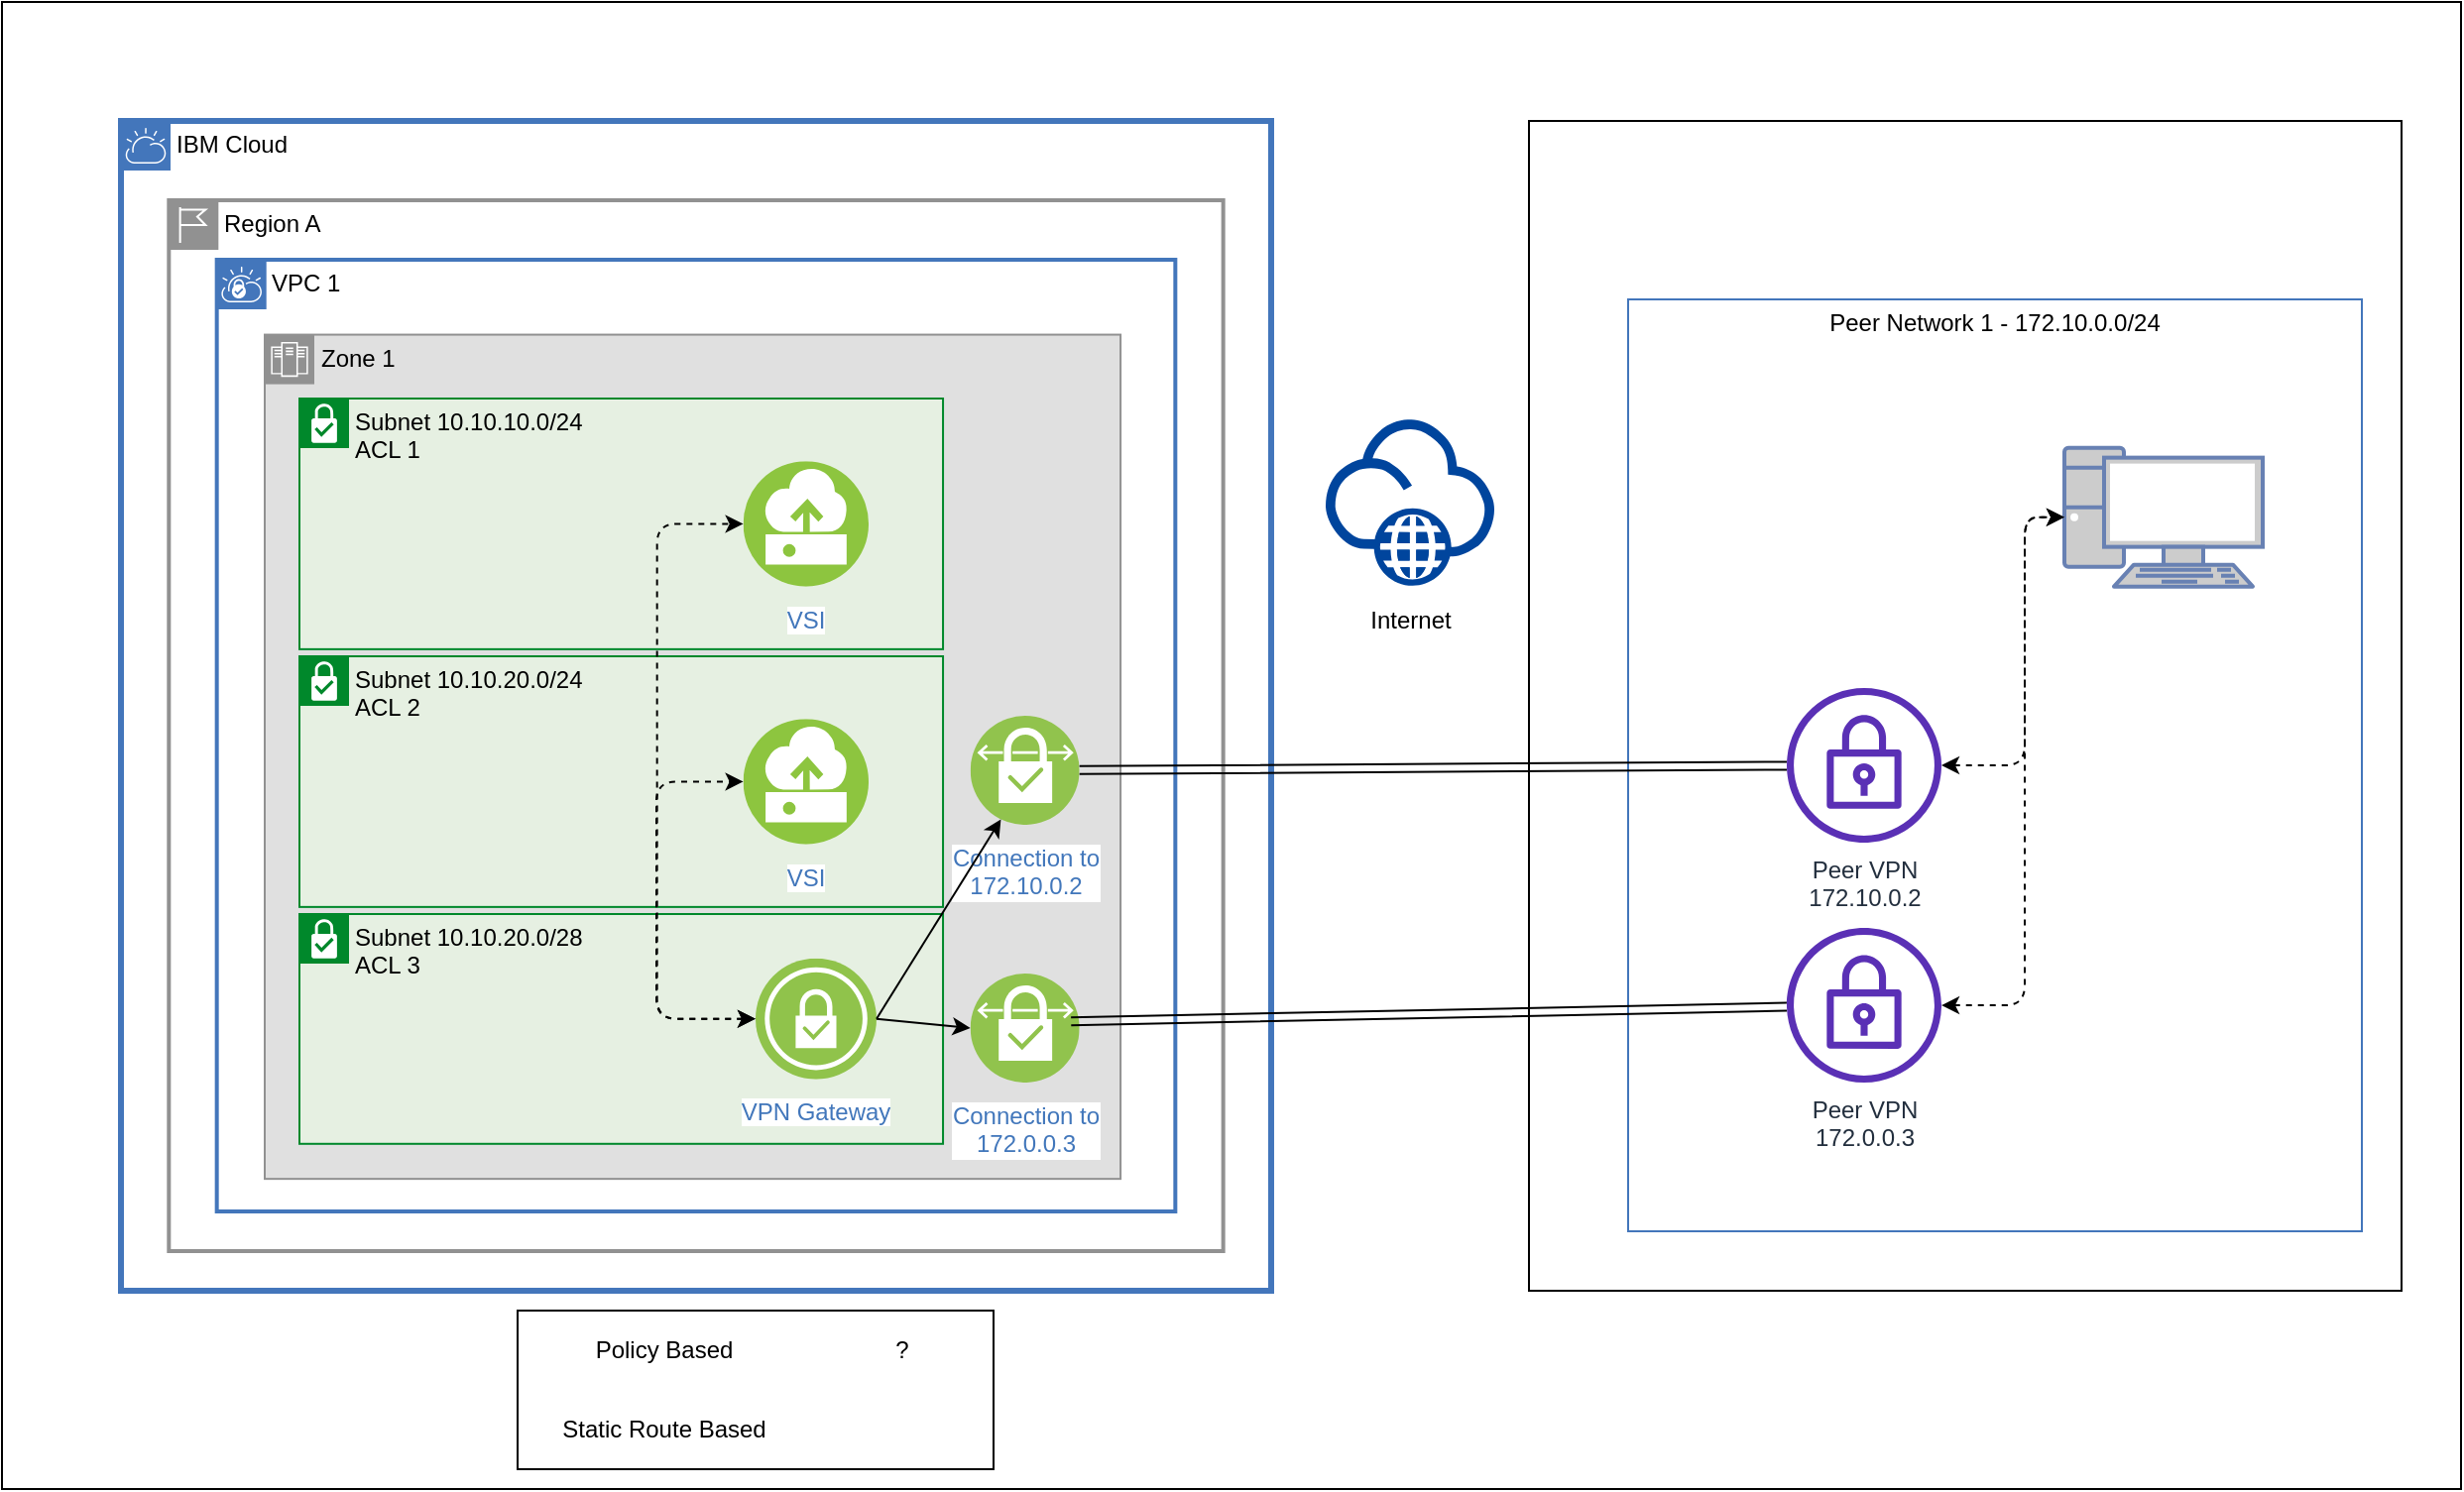 <mxfile version="13.6.2" type="device"><diagram id="Ht1M8jgEwFfnCIfOTk4-" name="Page-1"><mxGraphModel dx="3023" dy="2838" grid="1" gridSize="10" guides="1" tooltips="1" connect="1" arrows="1" fold="1" page="1" pageScale="1" pageWidth="1169" pageHeight="827" math="0" shadow="0"><root><mxCell id="0"/><mxCell id="1" parent="0"/><mxCell id="_c_h5klEpq9rhXISuvbN-33" value="" style="rounded=0;whiteSpace=wrap;html=1;labelBackgroundColor=none;fontColor=#000000;" parent="1" vertex="1"><mxGeometry x="-30" y="-850" width="1240" height="750" as="geometry"/></mxCell><mxCell id="_c_h5klEpq9rhXISuvbN-24" value="" style="group" parent="1" vertex="1" connectable="0"><mxGeometry x="180" y="-790" width="1000" height="610" as="geometry"/></mxCell><mxCell id="_c_h5klEpq9rhXISuvbN-23" value="" style="group" parent="_c_h5klEpq9rhXISuvbN-24" vertex="1" connectable="0"><mxGeometry x="-150" width="1130" height="610" as="geometry"/></mxCell><mxCell id="_c_h5klEpq9rhXISuvbN-1" value="IBM Cloud" style="shape=mxgraph.ibm.box;prType=cloud;fontStyle=0;verticalAlign=top;align=left;spacingLeft=32;spacingTop=4;fillColor=none;rounded=0;whiteSpace=wrap;html=1;strokeColor=#4376BB;strokeWidth=3;dashed=0;container=0;spacing=-4;collapsible=0;expand=0;recursiveResize=0;" parent="_c_h5klEpq9rhXISuvbN-23" vertex="1"><mxGeometry width="580" height="590" as="geometry"/></mxCell><mxCell id="_c_h5klEpq9rhXISuvbN-2" value="Region A" style="shape=mxgraph.ibm.box;prType=region;fontStyle=0;verticalAlign=top;align=left;spacingLeft=32;spacingTop=4;fillColor=none;rounded=0;whiteSpace=wrap;html=1;strokeColor=#919191;strokeWidth=2;dashed=0;container=1;spacing=-4;collapsible=0;expand=0;recursiveResize=0;" parent="_c_h5klEpq9rhXISuvbN-23" vertex="1"><mxGeometry x="24.167" y="40" width="531.667" height="530" as="geometry"/></mxCell><mxCell id="_c_h5klEpq9rhXISuvbN-3" value="VPC 1" style="shape=mxgraph.ibm.box;prType=vpc;fontStyle=0;verticalAlign=top;align=left;spacingLeft=32;spacingTop=4;fillColor=none;rounded=0;whiteSpace=wrap;html=1;strokeColor=#4376BB;strokeWidth=2;dashed=0;container=1;spacing=-4;collapsible=0;expand=0;recursiveResize=0;" parent="_c_h5klEpq9rhXISuvbN-2" vertex="1"><mxGeometry x="24.167" y="30" width="483.333" height="480" as="geometry"/></mxCell><mxCell id="_c_h5klEpq9rhXISuvbN-4" value="Zone 1" style="shape=mxgraph.ibm.box;prType=zone;fontStyle=0;verticalAlign=top;align=left;spacingLeft=32;spacingTop=4;fillColor=#E0E0E0;rounded=0;whiteSpace=wrap;html=1;strokeColor=#919191;strokeWidth=1;dashed=0;container=0;spacing=-4;collapsible=0;expand=0;recursiveResize=0;" parent="_c_h5klEpq9rhXISuvbN-3" vertex="1"><mxGeometry x="24.167" y="37.792" width="431.548" height="425.78" as="geometry"/></mxCell><mxCell id="_c_h5klEpq9rhXISuvbN-5" value="Subnet 10.10.10.0/24&lt;br&gt;ACL 1" style="shape=mxgraph.ibm.box;prType=subnet;fontStyle=0;verticalAlign=top;align=left;spacingLeft=32;spacingTop=4;fillColor=#E6F0E2;rounded=0;whiteSpace=wrap;html=1;strokeColor=#00882B;strokeWidth=1;dashed=0;container=1;spacing=-4;collapsible=0;expand=0;recursiveResize=0;" parent="_c_h5klEpq9rhXISuvbN-3" vertex="1"><mxGeometry x="41.666" y="70" width="324.524" height="126.429" as="geometry"/></mxCell><mxCell id="_c_h5klEpq9rhXISuvbN-10" value="VSI" style="aspect=fixed;perimeter=ellipsePerimeter;html=1;align=center;shadow=0;dashed=0;fontColor=#4277BB;labelBackgroundColor=#ffffff;fontSize=12;spacingTop=3;image;image=img/lib/ibm/vpc/Instance.svg;" parent="_c_h5klEpq9rhXISuvbN-5" vertex="1"><mxGeometry x="223.81" y="31.607" width="63.214" height="63.214" as="geometry"/></mxCell><mxCell id="_c_h5klEpq9rhXISuvbN-11" value="Subnet 10.10.20.0/24&lt;br&gt;ACL 2" style="shape=mxgraph.ibm.box;prType=subnet;fontStyle=0;verticalAlign=top;align=left;spacingLeft=32;spacingTop=4;fillColor=#E6F0E2;rounded=0;whiteSpace=wrap;html=1;strokeColor=#00882B;strokeWidth=1;dashed=0;container=1;spacing=-4;collapsible=0;expand=0;recursiveResize=0;" parent="_c_h5klEpq9rhXISuvbN-3" vertex="1"><mxGeometry x="41.665" y="200.004" width="324.524" height="126.429" as="geometry"/></mxCell><mxCell id="_c_h5klEpq9rhXISuvbN-13" value="VSI" style="aspect=fixed;perimeter=ellipsePerimeter;html=1;align=center;shadow=0;dashed=0;fontColor=#4277BB;labelBackgroundColor=#ffffff;fontSize=12;spacingTop=3;image;image=img/lib/ibm/vpc/Instance.svg;" parent="_c_h5klEpq9rhXISuvbN-11" vertex="1"><mxGeometry x="223.81" y="31.607" width="63.214" height="63.214" as="geometry"/></mxCell><mxCell id="_c_h5klEpq9rhXISuvbN-6" value="Subnet 10.10.20.0/28&lt;br&gt;ACL 3" style="shape=mxgraph.ibm.box;prType=subnet;fontStyle=0;verticalAlign=top;align=left;spacingLeft=32;spacingTop=4;fillColor=#E6F0E2;rounded=0;whiteSpace=wrap;html=1;strokeColor=#00882B;strokeWidth=1;dashed=0;container=1;spacing=-4;collapsible=0;expand=0;recursiveResize=0;" parent="_c_h5klEpq9rhXISuvbN-3" vertex="1"><mxGeometry x="41.665" y="329.999" width="324.524" height="115.893" as="geometry"/></mxCell><mxCell id="_c_h5klEpq9rhXISuvbN-8" value="VPN Gateway" style="aspect=fixed;perimeter=ellipsePerimeter;html=1;align=center;shadow=0;dashed=0;fontColor=#4277BB;labelBackgroundColor=none;fontSize=12;spacingTop=3;image;image=img/lib/ibm/vpc/VPNGateway.svg;" parent="_c_h5klEpq9rhXISuvbN-6" vertex="1"><mxGeometry x="230" y="22.34" width="61" height="61" as="geometry"/></mxCell><mxCell id="_c_h5klEpq9rhXISuvbN-22" value="Connection to &lt;br&gt;172.0.0.3" style="aspect=fixed;perimeter=ellipsePerimeter;html=1;align=center;shadow=0;dashed=0;fontColor=#4277BB;labelBackgroundColor=#ffffff;fontSize=12;spacingTop=3;image;image=img/lib/ibm/vpc/VPNConnection.svg;" parent="_c_h5klEpq9rhXISuvbN-3" vertex="1"><mxGeometry x="380" y="360" width="55.01" height="55.01" as="geometry"/></mxCell><mxCell id="N8gKXwGJl3MeEFQJsVmq-12" style="rounded=0;orthogonalLoop=1;jettySize=auto;html=1;entryX=0;entryY=0.5;entryDx=0;entryDy=0;exitX=1;exitY=0.5;exitDx=0;exitDy=0;" parent="_c_h5klEpq9rhXISuvbN-3" source="_c_h5klEpq9rhXISuvbN-8" target="_c_h5klEpq9rhXISuvbN-22" edge="1"><mxGeometry relative="1" as="geometry"><mxPoint x="332.667" y="392" as="sourcePoint"/></mxGeometry></mxCell><mxCell id="N8gKXwGJl3MeEFQJsVmq-13" value="" style="html=1;labelBackgroundColor=#ffffff;startArrow=classic;startFill=1;startSize=6;endArrow=classic;endFill=1;endSize=6;jettySize=auto;orthogonalLoop=1;strokeWidth=1;dashed=1;fontSize=14;entryX=0;entryY=0.5;entryDx=0;entryDy=0;exitX=0;exitY=0.5;exitDx=0;exitDy=0;edgeStyle=elbowEdgeStyle;" parent="_c_h5klEpq9rhXISuvbN-3" source="_c_h5klEpq9rhXISuvbN-8" target="_c_h5klEpq9rhXISuvbN-10" edge="1"><mxGeometry width="60" height="60" relative="1" as="geometry"><mxPoint x="171.667" y="354.83" as="sourcePoint"/><mxPoint x="231.667" y="294.83" as="targetPoint"/><Array as="points"><mxPoint x="222" y="260"/></Array></mxGeometry></mxCell><mxCell id="N8gKXwGJl3MeEFQJsVmq-16" value="" style="html=1;labelBackgroundColor=#ffffff;startArrow=classic;startFill=1;startSize=6;endArrow=classic;endFill=1;endSize=6;jettySize=auto;orthogonalLoop=1;strokeWidth=1;dashed=1;fontSize=14;exitX=0;exitY=0.5;exitDx=0;exitDy=0;edgeStyle=elbowEdgeStyle;entryX=0;entryY=0.5;entryDx=0;entryDy=0;" parent="_c_h5klEpq9rhXISuvbN-3" source="_c_h5klEpq9rhXISuvbN-8" target="_c_h5klEpq9rhXISuvbN-13" edge="1"><mxGeometry width="60" height="60" relative="1" as="geometry"><mxPoint x="271.667" y="390" as="sourcePoint"/><mxPoint x="261.667" y="130" as="targetPoint"/><Array as="points"><mxPoint x="221.665" y="260.004"/></Array></mxGeometry></mxCell><mxCell id="7TO9zcxu8hc4xh6TNdyA-3" value="Connection to&lt;br&gt;172.10.0.2" style="aspect=fixed;perimeter=ellipsePerimeter;html=1;align=center;shadow=0;dashed=0;fontColor=#4277BB;labelBackgroundColor=#ffffff;fontSize=12;spacingTop=3;image;image=img/lib/ibm/vpc/VPNConnection.svg;" vertex="1" parent="_c_h5klEpq9rhXISuvbN-3"><mxGeometry x="380" y="230" width="55.01" height="55.01" as="geometry"/></mxCell><mxCell id="7TO9zcxu8hc4xh6TNdyA-5" style="edgeStyle=none;rounded=0;orthogonalLoop=1;jettySize=auto;html=1;exitX=1;exitY=0.5;exitDx=0;exitDy=0;entryX=0.25;entryY=1;entryDx=0;entryDy=0;" edge="1" parent="_c_h5klEpq9rhXISuvbN-3" source="_c_h5klEpq9rhXISuvbN-8" target="7TO9zcxu8hc4xh6TNdyA-3"><mxGeometry relative="1" as="geometry"/></mxCell><mxCell id="N8gKXwGJl3MeEFQJsVmq-7" value="" style="rounded=0;whiteSpace=wrap;html=1;" parent="_c_h5klEpq9rhXISuvbN-23" vertex="1"><mxGeometry x="710" width="440" height="590" as="geometry"/></mxCell><mxCell id="N8gKXwGJl3MeEFQJsVmq-8" value="Peer Network 1 - 172.10.0.0/24" style="fontStyle=0;verticalAlign=top;align=center;spacingTop=-2;fillColor=none;rounded=0;whiteSpace=wrap;html=1;strokeColor=#4376BB;strokeWidth=1;dashed=0;container=1;collapsible=0;expand=0;recursiveResize=0;" parent="_c_h5klEpq9rhXISuvbN-23" vertex="1"><mxGeometry x="760" y="90" width="370" height="470" as="geometry"/></mxCell><mxCell id="N8gKXwGJl3MeEFQJsVmq-10" value="" style="fontColor=#0066CC;verticalAlign=top;verticalLabelPosition=bottom;labelPosition=center;align=center;html=1;outlineConnect=0;fillColor=#CCCCCC;strokeColor=#6881B3;gradientColor=none;gradientDirection=north;strokeWidth=2;shape=mxgraph.networks.pc;" parent="N8gKXwGJl3MeEFQJsVmq-8" vertex="1"><mxGeometry x="220" y="74.82" width="100" height="70" as="geometry"/></mxCell><mxCell id="_c_h5klEpq9rhXISuvbN-19" value="Peer VPN&lt;br&gt;172.0.0.3" style="outlineConnect=0;fontColor=#232F3E;gradientColor=none;fillColor=#5A30B5;strokeColor=none;dashed=0;verticalLabelPosition=bottom;verticalAlign=top;align=center;html=1;fontSize=12;fontStyle=0;aspect=fixed;pointerEvents=1;shape=mxgraph.aws4.vpn_gateway;" parent="N8gKXwGJl3MeEFQJsVmq-8" vertex="1"><mxGeometry x="80" y="317.01" width="78" height="78" as="geometry"/></mxCell><mxCell id="N8gKXwGJl3MeEFQJsVmq-20" value="" style="html=1;labelBackgroundColor=#ffffff;startArrow=classic;startFill=1;startSize=6;endArrow=classic;endFill=1;endSize=6;jettySize=auto;orthogonalLoop=1;strokeWidth=1;dashed=1;fontSize=14;entryX=0;entryY=0.5;entryDx=0;entryDy=0;edgeStyle=elbowEdgeStyle;entryPerimeter=0;" parent="N8gKXwGJl3MeEFQJsVmq-8" source="_c_h5klEpq9rhXISuvbN-19" target="N8gKXwGJl3MeEFQJsVmq-10" edge="1"><mxGeometry width="60" height="60" relative="1" as="geometry"><mxPoint x="194.828" y="349.629" as="sourcePoint"/><mxPoint x="188.639" y="100.004" as="targetPoint"/><Array as="points"><mxPoint x="200" y="230"/></Array></mxGeometry></mxCell><mxCell id="7TO9zcxu8hc4xh6TNdyA-1" value="Peer VPN &lt;br&gt;172.10.0.2" style="outlineConnect=0;fontColor=#232F3E;gradientColor=none;fillColor=#5A30B5;strokeColor=none;dashed=0;verticalLabelPosition=bottom;verticalAlign=top;align=center;html=1;fontSize=12;fontStyle=0;aspect=fixed;pointerEvents=1;shape=mxgraph.aws4.vpn_gateway;" vertex="1" parent="N8gKXwGJl3MeEFQJsVmq-8"><mxGeometry x="80" y="196" width="78" height="78" as="geometry"/></mxCell><mxCell id="7TO9zcxu8hc4xh6TNdyA-2" value="" style="html=1;labelBackgroundColor=#ffffff;startArrow=classic;startFill=1;startSize=6;endArrow=classic;endFill=1;endSize=6;jettySize=auto;orthogonalLoop=1;strokeWidth=1;dashed=1;fontSize=14;entryX=0;entryY=0.5;entryDx=0;entryDy=0;edgeStyle=elbowEdgeStyle;entryPerimeter=0;" edge="1" parent="N8gKXwGJl3MeEFQJsVmq-8" source="7TO9zcxu8hc4xh6TNdyA-1" target="N8gKXwGJl3MeEFQJsVmq-10"><mxGeometry width="60" height="60" relative="1" as="geometry"><mxPoint x="168" y="366.01" as="sourcePoint"/><mxPoint x="230" y="119.82" as="targetPoint"/><Array as="points"><mxPoint x="200" y="170"/></Array></mxGeometry></mxCell><mxCell id="N8gKXwGJl3MeEFQJsVmq-6" style="shape=link;rounded=0;orthogonalLoop=1;jettySize=auto;html=1;entryX=0.923;entryY=0.438;entryDx=0;entryDy=0;entryPerimeter=0;" parent="_c_h5klEpq9rhXISuvbN-23" source="_c_h5klEpq9rhXISuvbN-19" target="_c_h5klEpq9rhXISuvbN-22" edge="1"><mxGeometry relative="1" as="geometry"/></mxCell><mxCell id="7TO9zcxu8hc4xh6TNdyA-4" style="rounded=0;orthogonalLoop=1;jettySize=auto;html=1;shape=link;" edge="1" parent="_c_h5klEpq9rhXISuvbN-23" source="7TO9zcxu8hc4xh6TNdyA-3" target="7TO9zcxu8hc4xh6TNdyA-1"><mxGeometry relative="1" as="geometry"/></mxCell><mxCell id="_c_h5klEpq9rhXISuvbN-32" value="Internet" style="aspect=fixed;perimeter=ellipsePerimeter;html=1;align=center;shadow=0;dashed=0;labelBackgroundColor=#ffffff;fontSize=12;spacingTop=3;image;image=img/lib/ibm/vpc/Internet.svg;" parent="_c_h5klEpq9rhXISuvbN-24" vertex="1"><mxGeometry x="457.5" y="150" width="85" height="85" as="geometry"/></mxCell><mxCell id="N8gKXwGJl3MeEFQJsVmq-83" value="" style="group" parent="1" vertex="1" connectable="0"><mxGeometry x="230" y="-190" width="240" height="80" as="geometry"/></mxCell><mxCell id="N8gKXwGJl3MeEFQJsVmq-68" value="" style="shape=table;html=1;whiteSpace=wrap;startSize=0;container=1;collapsible=0;childLayout=tableLayout;columnLines=0;rowLines=0;" parent="N8gKXwGJl3MeEFQJsVmq-83" vertex="1"><mxGeometry width="240" height="80" as="geometry"/></mxCell><mxCell id="N8gKXwGJl3MeEFQJsVmq-69" value="" style="shape=partialRectangle;html=1;whiteSpace=wrap;collapsible=0;dropTarget=0;pointerEvents=0;fillColor=none;top=0;left=0;bottom=0;right=0;points=[[0,0.5],[1,0.5]];portConstraint=eastwest;" parent="N8gKXwGJl3MeEFQJsVmq-68" vertex="1"><mxGeometry width="240" height="40" as="geometry"/></mxCell><mxCell id="N8gKXwGJl3MeEFQJsVmq-70" value="Policy Based" style="shape=partialRectangle;html=1;whiteSpace=wrap;connectable=0;fillColor=none;top=0;left=0;bottom=0;right=0;overflow=hidden;" parent="N8gKXwGJl3MeEFQJsVmq-69" vertex="1"><mxGeometry width="148" height="40" as="geometry"/></mxCell><mxCell id="N8gKXwGJl3MeEFQJsVmq-71" value="?" style="shape=partialRectangle;html=1;whiteSpace=wrap;connectable=0;fillColor=none;top=0;left=0;bottom=0;right=0;overflow=hidden;" parent="N8gKXwGJl3MeEFQJsVmq-69" vertex="1"><mxGeometry x="148" width="92" height="40" as="geometry"/></mxCell><mxCell id="N8gKXwGJl3MeEFQJsVmq-73" value="" style="shape=partialRectangle;html=1;whiteSpace=wrap;collapsible=0;dropTarget=0;pointerEvents=0;fillColor=none;top=0;left=0;bottom=0;right=0;points=[[0,0.5],[1,0.5]];portConstraint=eastwest;" parent="N8gKXwGJl3MeEFQJsVmq-68" vertex="1"><mxGeometry y="40" width="240" height="40" as="geometry"/></mxCell><mxCell id="N8gKXwGJl3MeEFQJsVmq-74" value="Static Route Based" style="shape=partialRectangle;html=1;whiteSpace=wrap;connectable=0;fillColor=none;top=0;left=0;bottom=0;right=0;overflow=hidden;" parent="N8gKXwGJl3MeEFQJsVmq-73" vertex="1"><mxGeometry width="148" height="40" as="geometry"/></mxCell><mxCell id="N8gKXwGJl3MeEFQJsVmq-75" value="" style="shape=partialRectangle;html=1;whiteSpace=wrap;connectable=0;fillColor=none;top=0;left=0;bottom=0;right=0;overflow=hidden;" parent="N8gKXwGJl3MeEFQJsVmq-73" vertex="1"><mxGeometry x="148" width="92" height="40" as="geometry"/></mxCell></root></mxGraphModel></diagram></mxfile>